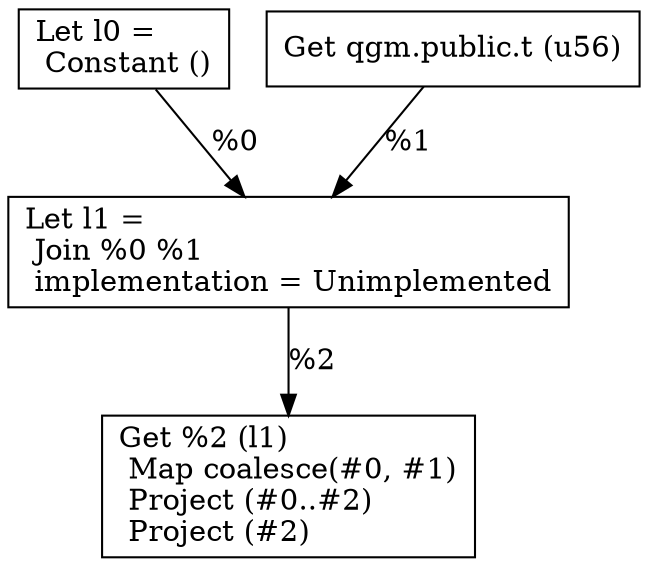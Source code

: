 digraph G {
    node0 [shape = record, label="Let l0 =\l Constant ()\l"]
    node1 [shape = record, label=" Get qgm.public.t (u56)\l"]
    node2 [shape = record, label="Let l1 =\l Join %0 %1\l  implementation = Unimplemented\l"]
    node3 [shape = record, label=" Get %2 (l1)\l Map coalesce(#0, #1)\l Project (#0..#2)\l Project (#2)\l"]
    node1 -> node2 [label = "%1\l"]
    node2 -> node3 [label = "%2\l"]
    node0 -> node2 [label = "%0\l"]
}
